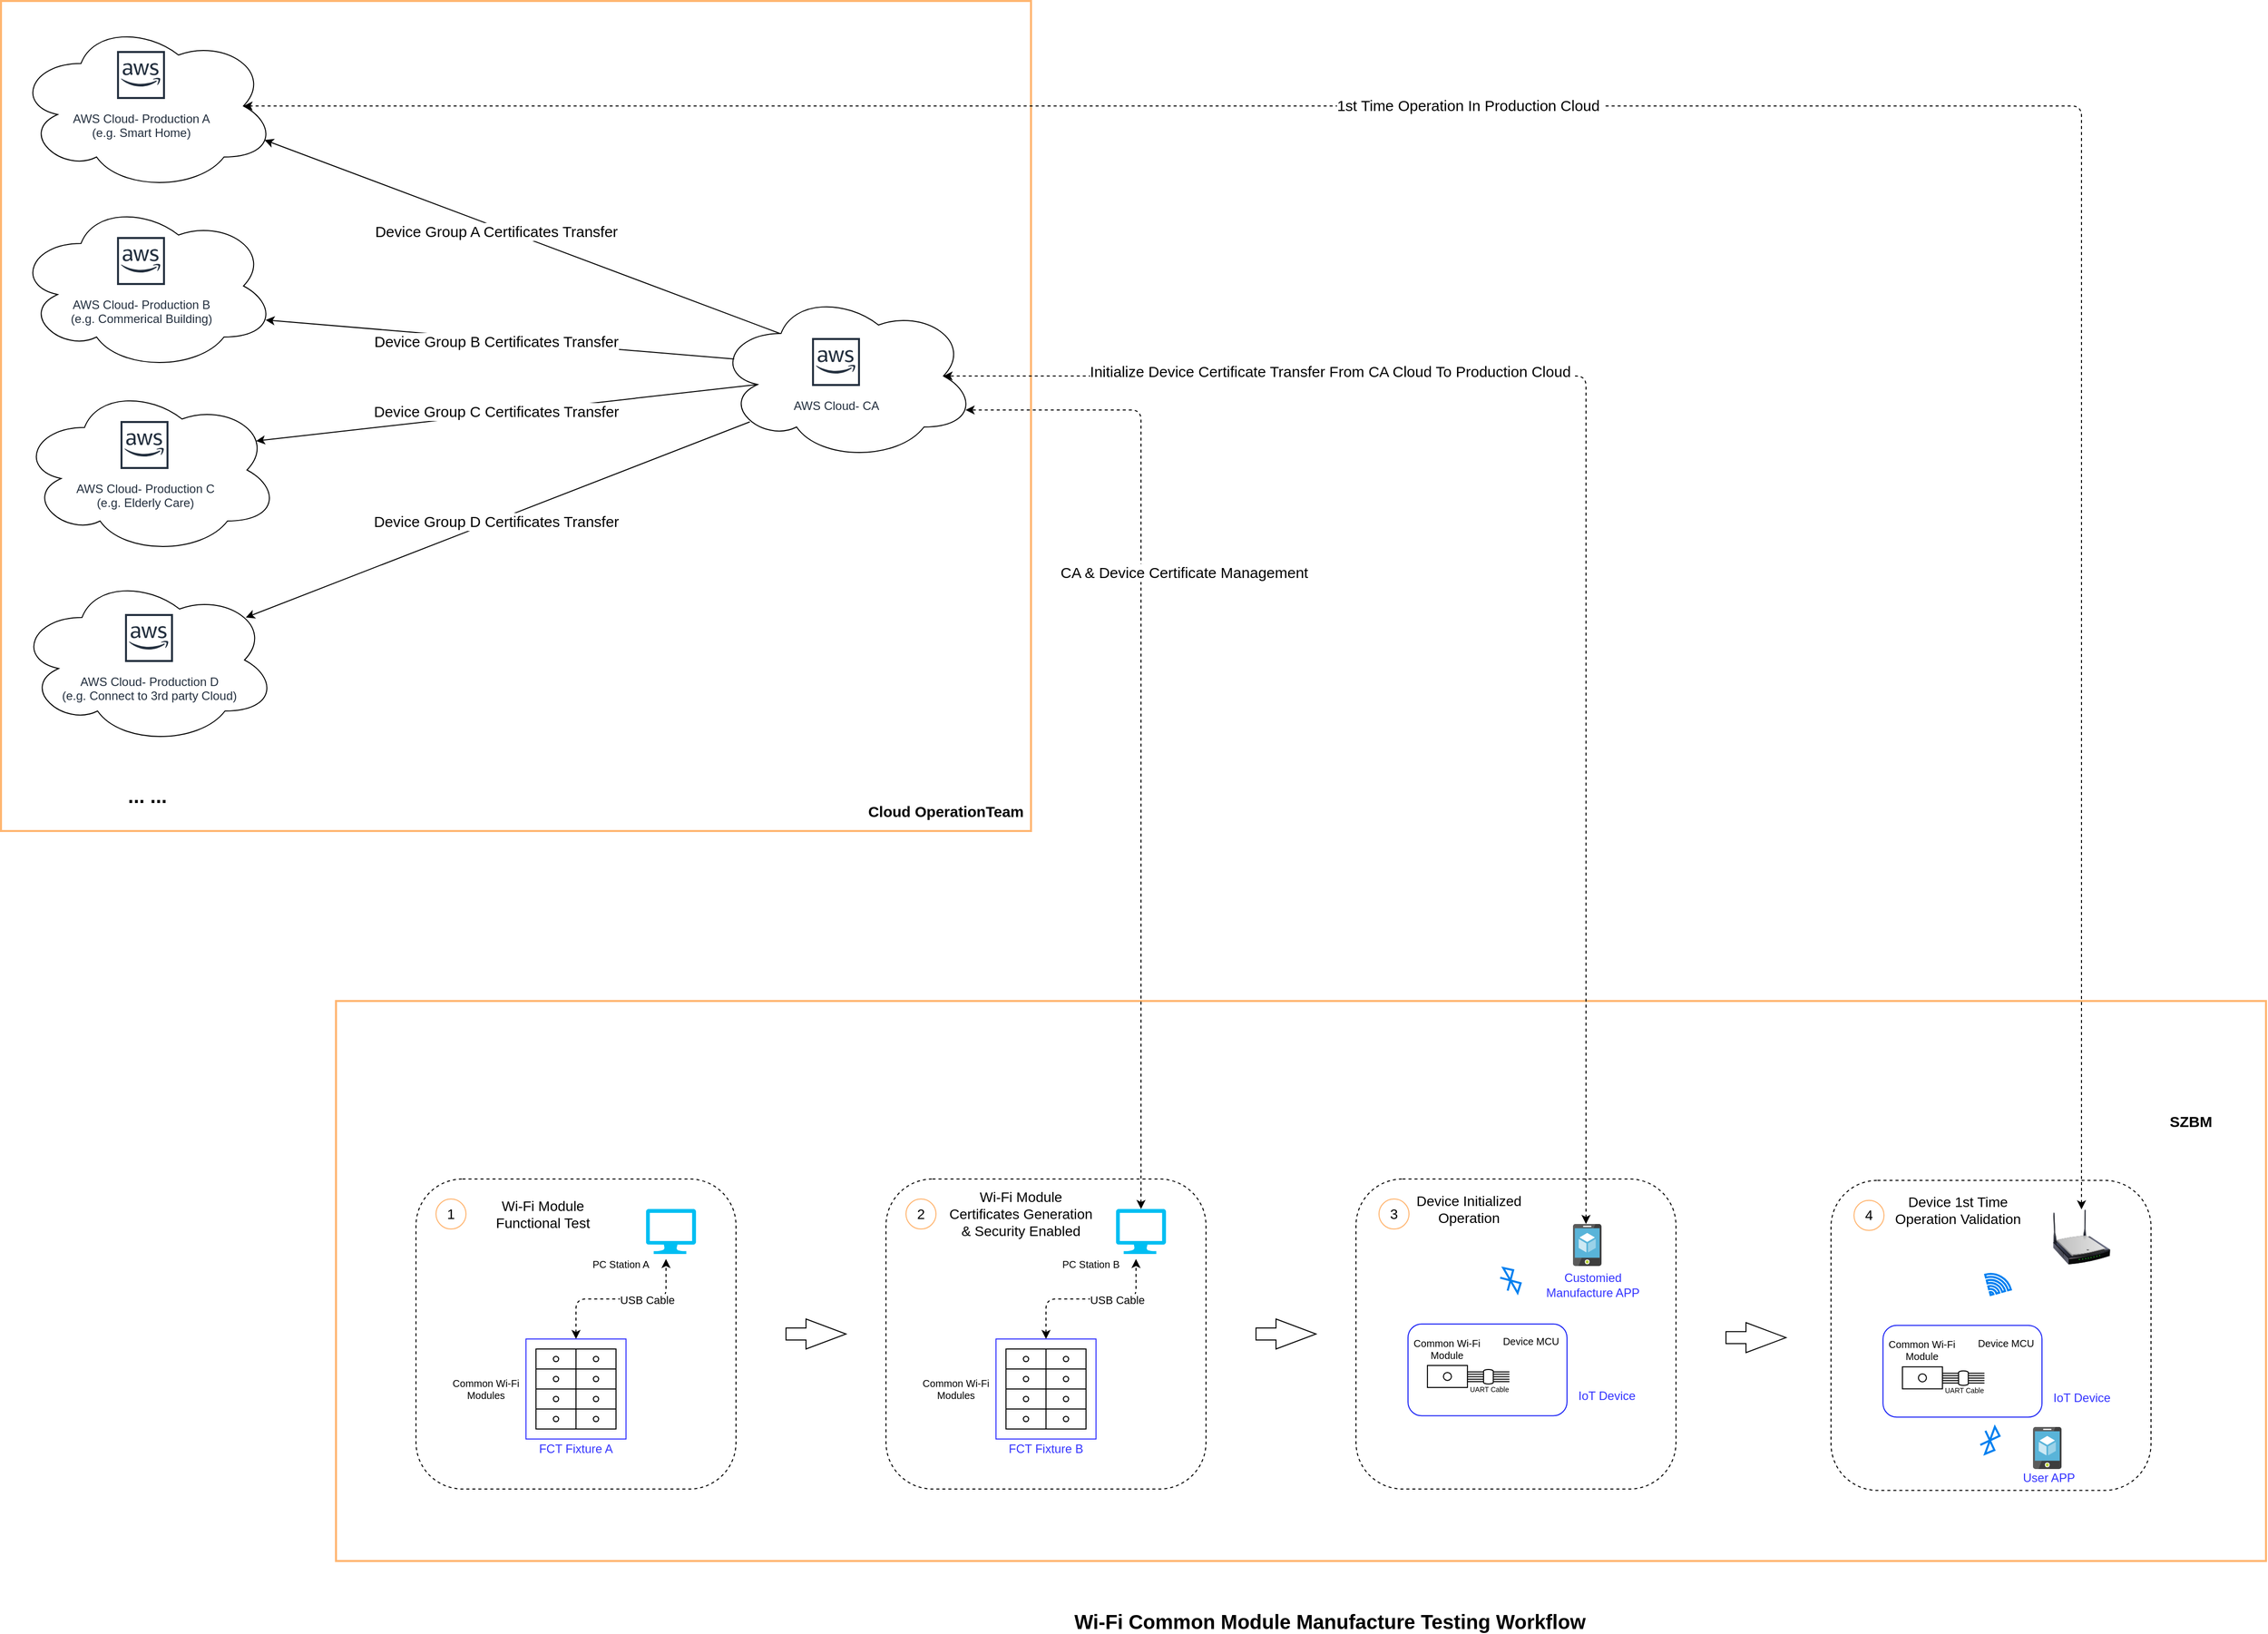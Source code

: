 <mxfile version="14.1.1" type="github">
  <diagram id="2Hf9CZ00S8ynS14T1NxW" name="Page-1">
    <mxGraphModel dx="4899" dy="2023" grid="1" gridSize="10" guides="1" tooltips="1" connect="1" arrows="1" fold="1" page="1" pageScale="1" pageWidth="1654" pageHeight="2336" math="0" shadow="0">
      <root>
        <mxCell id="0" />
        <mxCell id="1" parent="0" />
        <mxCell id="sBYjH0_UJTp_EUdpmLKk-81" value="" style="rounded=1;whiteSpace=wrap;html=1;fillColor=none;fontSize=10;dashed=1;" parent="1" vertex="1">
          <mxGeometry x="-205" y="1228" width="320" height="310" as="geometry" />
        </mxCell>
        <mxCell id="sBYjH0_UJTp_EUdpmLKk-93" value="" style="rounded=1;whiteSpace=wrap;html=1;fillColor=none;fontSize=10;dashed=1;" parent="1" vertex="1">
          <mxGeometry x="-675" y="1228" width="320" height="310" as="geometry" />
        </mxCell>
        <mxCell id="sBYjH0_UJTp_EUdpmLKk-76" value="" style="rounded=0;whiteSpace=wrap;html=1;fillColor=none;fontSize=14;fontColor=#000000;strokeColor=#FFB570;strokeWidth=2;" parent="1" vertex="1">
          <mxGeometry x="-1225" y="1050" width="1930" height="560" as="geometry" />
        </mxCell>
        <mxCell id="sBYjH0_UJTp_EUdpmLKk-37" value="" style="ellipse;shape=cloud;whiteSpace=wrap;html=1;fillColor=none;" parent="1" vertex="1">
          <mxGeometry x="-845" y="340" width="260" height="170" as="geometry" />
        </mxCell>
        <mxCell id="sBYjH0_UJTp_EUdpmLKk-1" value="" style="rounded=0;whiteSpace=wrap;html=1;fillColor=none;fontSize=14;fontColor=#000000;strokeColor=#FFB570;strokeWidth=2;" parent="1" vertex="1">
          <mxGeometry x="-1560" y="50" width="1030" height="830" as="geometry" />
        </mxCell>
        <mxCell id="sBYjH0_UJTp_EUdpmLKk-3" value="" style="rounded=1;whiteSpace=wrap;html=1;fillColor=none;fontSize=10;dashed=1;" parent="1" vertex="1">
          <mxGeometry x="-1145" y="1228" width="320" height="310" as="geometry" />
        </mxCell>
        <mxCell id="sBYjH0_UJTp_EUdpmLKk-4" value="1" style="ellipse;whiteSpace=wrap;html=1;aspect=fixed;strokeColor=#FFB570;fontSize=14;" parent="1" vertex="1">
          <mxGeometry x="-1125" y="1248" width="30" height="30" as="geometry" />
        </mxCell>
        <mxCell id="sBYjH0_UJTp_EUdpmLKk-5" value="" style="pointerEvents=1;verticalLabelPosition=bottom;shadow=0;dashed=0;align=center;html=1;verticalAlign=top;shape=mxgraph.electrical.miscellaneous.terminal_board" parent="1" vertex="1">
          <mxGeometry x="-1025" y="1398" width="40" height="80" as="geometry" />
        </mxCell>
        <mxCell id="sBYjH0_UJTp_EUdpmLKk-6" value="" style="pointerEvents=1;verticalLabelPosition=bottom;shadow=0;dashed=0;align=center;html=1;verticalAlign=top;shape=mxgraph.electrical.miscellaneous.terminal_board" parent="1" vertex="1">
          <mxGeometry x="-985" y="1398" width="40" height="80" as="geometry" />
        </mxCell>
        <mxCell id="sBYjH0_UJTp_EUdpmLKk-7" value="" style="endArrow=classic;html=1;dashed=1;edgeStyle=orthogonalEdgeStyle;exitX=0.5;exitY=0;exitDx=0;exitDy=0;startArrow=classic;" parent="1" source="sBYjH0_UJTp_EUdpmLKk-9" edge="1">
          <mxGeometry width="50" height="50" relative="1" as="geometry">
            <mxPoint x="-985" y="1373" as="sourcePoint" />
            <mxPoint x="-895" y="1308" as="targetPoint" />
            <Array as="points">
              <mxPoint x="-985" y="1348" />
              <mxPoint x="-895" y="1348" />
            </Array>
          </mxGeometry>
        </mxCell>
        <mxCell id="sBYjH0_UJTp_EUdpmLKk-8" value="USB Cable" style="edgeLabel;html=1;align=center;verticalAlign=middle;resizable=0;points=[];" parent="sBYjH0_UJTp_EUdpmLKk-7" vertex="1" connectable="0">
          <mxGeometry x="0.308" y="-1" relative="1" as="geometry">
            <mxPoint as="offset" />
          </mxGeometry>
        </mxCell>
        <mxCell id="sBYjH0_UJTp_EUdpmLKk-9" value="" style="whiteSpace=wrap;html=1;aspect=fixed;fillColor=none;strokeColor=#3333FF;" parent="1" vertex="1">
          <mxGeometry x="-1035" y="1388" width="100" height="100" as="geometry" />
        </mxCell>
        <mxCell id="sBYjH0_UJTp_EUdpmLKk-10" value="" style="verticalLabelPosition=bottom;html=1;verticalAlign=top;align=center;strokeColor=none;fillColor=#00BEF2;shape=mxgraph.azure.computer;pointerEvents=1;" parent="1" vertex="1">
          <mxGeometry x="-915" y="1258" width="50" height="45" as="geometry" />
        </mxCell>
        <mxCell id="sBYjH0_UJTp_EUdpmLKk-11" value="FCT Fixture A" style="text;html=1;strokeColor=none;fillColor=none;align=center;verticalAlign=middle;whiteSpace=wrap;rounded=0;fontColor=#3333FF;" parent="1" vertex="1">
          <mxGeometry x="-1025" y="1488" width="80" height="20" as="geometry" />
        </mxCell>
        <mxCell id="sBYjH0_UJTp_EUdpmLKk-12" value="Common Wi-Fi Modules" style="text;html=1;strokeColor=none;fillColor=none;align=center;verticalAlign=middle;whiteSpace=wrap;rounded=0;fontSize=10;" parent="1" vertex="1">
          <mxGeometry x="-1125" y="1428" width="100" height="20" as="geometry" />
        </mxCell>
        <mxCell id="sBYjH0_UJTp_EUdpmLKk-15" value="" style="html=1;shadow=0;dashed=0;align=center;verticalAlign=middle;shape=mxgraph.arrows2.arrow;dy=0.6;dx=40;notch=0;strokeColor=#000000;fillColor=none;fontSize=10;fontColor=#000000;" parent="1" vertex="1">
          <mxGeometry x="-775" y="1368" width="60" height="30" as="geometry" />
        </mxCell>
        <mxCell id="sBYjH0_UJTp_EUdpmLKk-25" value="Wi-Fi Module Functional Test" style="text;html=1;strokeColor=none;fillColor=none;align=center;verticalAlign=middle;whiteSpace=wrap;rounded=0;fontSize=14;" parent="1" vertex="1">
          <mxGeometry x="-1093" y="1253" width="150" height="20" as="geometry" />
        </mxCell>
        <mxCell id="sBYjH0_UJTp_EUdpmLKk-26" value="Wi-Fi Module Certificates Generation&lt;br&gt;&amp;amp; Security Enabled" style="text;html=1;strokeColor=none;fillColor=none;align=center;verticalAlign=middle;whiteSpace=wrap;rounded=0;fontSize=14;" parent="1" vertex="1">
          <mxGeometry x="-615" y="1253" width="150" height="20" as="geometry" />
        </mxCell>
        <mxCell id="sBYjH0_UJTp_EUdpmLKk-27" value="&lt;font style=&quot;font-size: 20px&quot;&gt;Wi-Fi Common Module Manufacture Testing Workflow&lt;/font&gt;" style="text;html=1;strokeColor=none;fillColor=none;align=center;verticalAlign=middle;whiteSpace=wrap;rounded=0;fontSize=14;fontStyle=1" parent="1" vertex="1">
          <mxGeometry x="-506.5" y="1660" width="550" height="20" as="geometry" />
        </mxCell>
        <mxCell id="sBYjH0_UJTp_EUdpmLKk-28" value="AWS Cloud- CA" style="outlineConnect=0;fontColor=#232F3E;gradientColor=none;strokeColor=#232F3E;fillColor=#ffffff;dashed=0;verticalLabelPosition=bottom;verticalAlign=top;align=center;html=1;fontSize=12;fontStyle=0;aspect=fixed;shape=mxgraph.aws4.resourceIcon;resIcon=mxgraph.aws4.aws_cloud;" parent="1" vertex="1">
          <mxGeometry x="-755" y="381" width="60" height="60" as="geometry" />
        </mxCell>
        <mxCell id="sBYjH0_UJTp_EUdpmLKk-29" value="AWS Cloud- Production A &lt;br&gt;(e.g. Smart Home)" style="outlineConnect=0;fontColor=#232F3E;gradientColor=none;strokeColor=#232F3E;fillColor=#ffffff;dashed=0;verticalLabelPosition=bottom;verticalAlign=top;align=center;html=1;fontSize=12;fontStyle=0;aspect=fixed;shape=mxgraph.aws4.resourceIcon;resIcon=mxgraph.aws4.aws_cloud;" parent="1" vertex="1">
          <mxGeometry x="-1450" y="94" width="60" height="60" as="geometry" />
        </mxCell>
        <mxCell id="sBYjH0_UJTp_EUdpmLKk-30" value="AWS Cloud- Production B&lt;br&gt;(e.g. Commerical Building)" style="outlineConnect=0;fontColor=#232F3E;gradientColor=none;strokeColor=#232F3E;fillColor=#ffffff;dashed=0;verticalLabelPosition=bottom;verticalAlign=top;align=center;html=1;fontSize=12;fontStyle=0;aspect=fixed;shape=mxgraph.aws4.resourceIcon;resIcon=mxgraph.aws4.aws_cloud;" parent="1" vertex="1">
          <mxGeometry x="-1450" y="280" width="60" height="60" as="geometry" />
        </mxCell>
        <mxCell id="sBYjH0_UJTp_EUdpmLKk-31" value="AWS Cloud- Production C&lt;br&gt;(e.g. Elderly Care)" style="outlineConnect=0;fontColor=#232F3E;gradientColor=none;strokeColor=#232F3E;fillColor=#ffffff;dashed=0;verticalLabelPosition=bottom;verticalAlign=top;align=center;html=1;fontSize=12;fontStyle=0;aspect=fixed;shape=mxgraph.aws4.resourceIcon;resIcon=mxgraph.aws4.aws_cloud;" parent="1" vertex="1">
          <mxGeometry x="-1446.5" y="464" width="60" height="60" as="geometry" />
        </mxCell>
        <mxCell id="sBYjH0_UJTp_EUdpmLKk-32" value="AWS Cloud- Production D&lt;br&gt;(e.g. Connect to 3rd party Cloud)" style="outlineConnect=0;fontColor=#232F3E;gradientColor=none;strokeColor=#232F3E;fillColor=#ffffff;dashed=0;verticalLabelPosition=bottom;verticalAlign=top;align=center;html=1;fontSize=12;fontStyle=0;aspect=fixed;shape=mxgraph.aws4.resourceIcon;resIcon=mxgraph.aws4.aws_cloud;" parent="1" vertex="1">
          <mxGeometry x="-1442" y="657" width="60" height="60" as="geometry" />
        </mxCell>
        <mxCell id="sBYjH0_UJTp_EUdpmLKk-36" value="" style="ellipse;shape=cloud;whiteSpace=wrap;html=1;fillColor=none;" parent="1" vertex="1">
          <mxGeometry x="-1545" y="70" width="260" height="170" as="geometry" />
        </mxCell>
        <mxCell id="sBYjH0_UJTp_EUdpmLKk-39" value="" style="ellipse;shape=cloud;whiteSpace=wrap;html=1;fillColor=none;" parent="1" vertex="1">
          <mxGeometry x="-1544" y="624" width="260" height="170" as="geometry" />
        </mxCell>
        <mxCell id="sBYjH0_UJTp_EUdpmLKk-40" value="" style="ellipse;shape=cloud;whiteSpace=wrap;html=1;fillColor=none;" parent="1" vertex="1">
          <mxGeometry x="-1541.5" y="434" width="260" height="170" as="geometry" />
        </mxCell>
        <mxCell id="sBYjH0_UJTp_EUdpmLKk-41" value="" style="ellipse;shape=cloud;whiteSpace=wrap;html=1;fillColor=none;" parent="1" vertex="1">
          <mxGeometry x="-1545" y="250" width="260" height="170" as="geometry" />
        </mxCell>
        <mxCell id="sBYjH0_UJTp_EUdpmLKk-42" value="&lt;font style=&quot;font-size: 20px&quot;&gt;&lt;b&gt;... ...&lt;/b&gt;&lt;/font&gt;" style="text;html=1;strokeColor=none;fillColor=none;align=center;verticalAlign=middle;whiteSpace=wrap;rounded=0;strokeWidth=2;" parent="1" vertex="1">
          <mxGeometry x="-1456.5" y="834" width="85" height="20" as="geometry" />
        </mxCell>
        <mxCell id="sBYjH0_UJTp_EUdpmLKk-50" value="&lt;span style=&quot;font-size: 15px&quot;&gt;Device Group A Certificates Transfer&lt;/span&gt;" style="endArrow=classic;html=1;entryX=0.96;entryY=0.7;entryDx=0;entryDy=0;entryPerimeter=0;exitX=0.25;exitY=0.25;exitDx=0;exitDy=0;exitPerimeter=0;" parent="1" edge="1">
          <mxGeometry x="0.097" y="4" relative="1" as="geometry">
            <mxPoint x="-781" y="382.5" as="sourcePoint" />
            <mxPoint x="-1296.4" y="189.0" as="targetPoint" />
            <mxPoint as="offset" />
          </mxGeometry>
        </mxCell>
        <mxCell id="sBYjH0_UJTp_EUdpmLKk-54" value="&lt;span style=&quot;font-size: 15px&quot;&gt;Device Group B Certificates Transfer&lt;/span&gt;" style="endArrow=classic;html=1;entryX=0.96;entryY=0.7;entryDx=0;entryDy=0;entryPerimeter=0;exitX=0.07;exitY=0.4;exitDx=0;exitDy=0;exitPerimeter=0;" parent="1" source="sBYjH0_UJTp_EUdpmLKk-37" target="sBYjH0_UJTp_EUdpmLKk-41" edge="1">
          <mxGeometry x="0.016" y="2" relative="1" as="geometry">
            <mxPoint x="-779.6" y="590.75" as="sourcePoint" />
            <mxPoint x="-1295" y="397.25" as="targetPoint" />
            <mxPoint as="offset" />
          </mxGeometry>
        </mxCell>
        <mxCell id="sBYjH0_UJTp_EUdpmLKk-56" value="&lt;span style=&quot;font-size: 15px&quot;&gt;Device Group C Certificates Transfer&lt;/span&gt;" style="endArrow=classic;html=1;entryX=0.96;entryY=0.7;entryDx=0;entryDy=0;entryPerimeter=0;exitX=0.16;exitY=0.55;exitDx=0;exitDy=0;exitPerimeter=0;" parent="1" source="sBYjH0_UJTp_EUdpmLKk-37" edge="1">
          <mxGeometry x="0.042" y="-3" relative="1" as="geometry">
            <mxPoint x="-789.6" y="683.5" as="sourcePoint" />
            <mxPoint x="-1305" y="490.0" as="targetPoint" />
            <mxPoint as="offset" />
          </mxGeometry>
        </mxCell>
        <mxCell id="sBYjH0_UJTp_EUdpmLKk-58" value="&lt;span style=&quot;font-size: 15px&quot;&gt;Device Group D Certificates Transfer&lt;/span&gt;" style="endArrow=classic;html=1;entryX=0.88;entryY=0.25;entryDx=0;entryDy=0;entryPerimeter=0;exitX=0.13;exitY=0.77;exitDx=0;exitDy=0;exitPerimeter=0;" parent="1" source="sBYjH0_UJTp_EUdpmLKk-37" target="sBYjH0_UJTp_EUdpmLKk-39" edge="1">
          <mxGeometry x="0.008" y="1" relative="1" as="geometry">
            <mxPoint x="-709.6" y="817.5" as="sourcePoint" />
            <mxPoint x="-1225" y="624.0" as="targetPoint" />
            <mxPoint as="offset" />
          </mxGeometry>
        </mxCell>
        <mxCell id="sBYjH0_UJTp_EUdpmLKk-60" value="" style="shape=image;html=1;verticalAlign=top;verticalLabelPosition=bottom;labelBackgroundColor=#ffffff;imageAspect=0;aspect=fixed;image=https://cdn2.iconfinder.com/data/icons/blocked-out-2/29/office-128.png;strokeWidth=2;fillColor=none;" parent="1" vertex="1">
          <mxGeometry x="600" y="1090" width="60" height="60" as="geometry" />
        </mxCell>
        <mxCell id="sBYjH0_UJTp_EUdpmLKk-65" value="PC Station A" style="text;html=1;strokeColor=none;fillColor=none;align=center;verticalAlign=middle;whiteSpace=wrap;rounded=0;fontSize=10;" parent="1" vertex="1">
          <mxGeometry x="-990" y="1303" width="100" height="20" as="geometry" />
        </mxCell>
        <mxCell id="sBYjH0_UJTp_EUdpmLKk-72" value="&lt;font style=&quot;font-size: 15px&quot;&gt;SZBM&lt;/font&gt;" style="text;html=1;strokeColor=none;fillColor=none;align=center;verticalAlign=middle;whiteSpace=wrap;rounded=0;fontSize=14;fontStyle=1" parent="1" vertex="1">
          <mxGeometry x="595" y="1160" width="70" height="20" as="geometry" />
        </mxCell>
        <mxCell id="sBYjH0_UJTp_EUdpmLKk-77" value="" style="shape=image;html=1;verticalAlign=top;verticalLabelPosition=bottom;labelBackgroundColor=#ffffff;imageAspect=0;aspect=fixed;image=https://cdn3.iconfinder.com/data/icons/basic-user-interface-5/64/setting_preference_option_maintenance_main_gear-128.png;strokeWidth=2;fillColor=none;" parent="1" vertex="1">
          <mxGeometry x="-650" y="770" width="80" height="80" as="geometry" />
        </mxCell>
        <mxCell id="sBYjH0_UJTp_EUdpmLKk-78" value="&lt;font style=&quot;font-size: 15px&quot;&gt;Cloud OperationTeam&lt;/font&gt;" style="text;html=1;strokeColor=none;fillColor=none;align=center;verticalAlign=middle;whiteSpace=wrap;rounded=0;fontSize=14;fontStyle=1" parent="1" vertex="1">
          <mxGeometry x="-700" y="850" width="170" height="20" as="geometry" />
        </mxCell>
        <mxCell id="sBYjH0_UJTp_EUdpmLKk-79" value="" style="endArrow=classic;html=1;dashed=1;edgeStyle=orthogonalEdgeStyle;startArrow=classic;entryX=0.96;entryY=0.7;entryDx=0;entryDy=0;entryPerimeter=0;exitX=0.5;exitY=0;exitDx=0;exitDy=0;exitPerimeter=0;" parent="1" source="sBYjH0_UJTp_EUdpmLKk-100" target="sBYjH0_UJTp_EUdpmLKk-37" edge="1">
          <mxGeometry width="50" height="50" relative="1" as="geometry">
            <mxPoint x="-445" y="1220" as="sourcePoint" />
            <mxPoint x="-600" y="547.31" as="targetPoint" />
            <Array as="points">
              <mxPoint x="-420" y="459" />
            </Array>
          </mxGeometry>
        </mxCell>
        <mxCell id="sBYjH0_UJTp_EUdpmLKk-80" value="CA &amp;amp; Device Certificate Management&amp;nbsp;" style="edgeLabel;html=1;align=center;verticalAlign=middle;resizable=0;points=[];fontSize=15;" parent="sBYjH0_UJTp_EUdpmLKk-79" vertex="1" connectable="0">
          <mxGeometry x="0.308" y="-1" relative="1" as="geometry">
            <mxPoint x="44" as="offset" />
          </mxGeometry>
        </mxCell>
        <mxCell id="sBYjH0_UJTp_EUdpmLKk-82" value="3" style="ellipse;whiteSpace=wrap;html=1;aspect=fixed;strokeColor=#FFB570;fontSize=14;" parent="1" vertex="1">
          <mxGeometry x="-182" y="1248" width="30" height="30" as="geometry" />
        </mxCell>
        <mxCell id="sBYjH0_UJTp_EUdpmLKk-90" value="Common Wi-Fi Module" style="text;html=1;strokeColor=none;fillColor=none;align=center;verticalAlign=middle;whiteSpace=wrap;rounded=0;fontSize=10;" parent="1" vertex="1">
          <mxGeometry x="-164" y="1387.75" width="100" height="20" as="geometry" />
        </mxCell>
        <mxCell id="sBYjH0_UJTp_EUdpmLKk-91" value="Device Initialized Operation" style="text;html=1;strokeColor=none;fillColor=none;align=center;verticalAlign=middle;whiteSpace=wrap;rounded=0;fontSize=14;" parent="1" vertex="1">
          <mxGeometry x="-167.22" y="1248" width="150" height="20" as="geometry" />
        </mxCell>
        <mxCell id="sBYjH0_UJTp_EUdpmLKk-94" value="2" style="ellipse;whiteSpace=wrap;html=1;aspect=fixed;strokeColor=#FFB570;fontSize=14;" parent="1" vertex="1">
          <mxGeometry x="-655" y="1248" width="30" height="30" as="geometry" />
        </mxCell>
        <mxCell id="sBYjH0_UJTp_EUdpmLKk-95" value="" style="pointerEvents=1;verticalLabelPosition=bottom;shadow=0;dashed=0;align=center;html=1;verticalAlign=top;shape=mxgraph.electrical.miscellaneous.terminal_board" parent="1" vertex="1">
          <mxGeometry x="-555" y="1398" width="40" height="80" as="geometry" />
        </mxCell>
        <mxCell id="sBYjH0_UJTp_EUdpmLKk-96" value="" style="pointerEvents=1;verticalLabelPosition=bottom;shadow=0;dashed=0;align=center;html=1;verticalAlign=top;shape=mxgraph.electrical.miscellaneous.terminal_board" parent="1" vertex="1">
          <mxGeometry x="-515" y="1398" width="40" height="80" as="geometry" />
        </mxCell>
        <mxCell id="sBYjH0_UJTp_EUdpmLKk-97" value="" style="endArrow=classic;html=1;dashed=1;edgeStyle=orthogonalEdgeStyle;exitX=0.5;exitY=0;exitDx=0;exitDy=0;startArrow=classic;" parent="1" source="sBYjH0_UJTp_EUdpmLKk-99" edge="1">
          <mxGeometry width="50" height="50" relative="1" as="geometry">
            <mxPoint x="-515" y="1373" as="sourcePoint" />
            <mxPoint x="-425" y="1308" as="targetPoint" />
            <Array as="points">
              <mxPoint x="-515" y="1348" />
              <mxPoint x="-425" y="1348" />
            </Array>
          </mxGeometry>
        </mxCell>
        <mxCell id="sBYjH0_UJTp_EUdpmLKk-98" value="USB Cable" style="edgeLabel;html=1;align=center;verticalAlign=middle;resizable=0;points=[];" parent="sBYjH0_UJTp_EUdpmLKk-97" vertex="1" connectable="0">
          <mxGeometry x="0.308" y="-1" relative="1" as="geometry">
            <mxPoint as="offset" />
          </mxGeometry>
        </mxCell>
        <mxCell id="sBYjH0_UJTp_EUdpmLKk-99" value="" style="whiteSpace=wrap;html=1;aspect=fixed;fillColor=none;strokeColor=#3333FF;" parent="1" vertex="1">
          <mxGeometry x="-565" y="1388" width="100" height="100" as="geometry" />
        </mxCell>
        <mxCell id="sBYjH0_UJTp_EUdpmLKk-100" value="" style="verticalLabelPosition=bottom;html=1;verticalAlign=top;align=center;strokeColor=none;fillColor=#00BEF2;shape=mxgraph.azure.computer;pointerEvents=1;" parent="1" vertex="1">
          <mxGeometry x="-445" y="1258" width="50" height="45" as="geometry" />
        </mxCell>
        <mxCell id="sBYjH0_UJTp_EUdpmLKk-101" value="FCT Fixture B" style="text;html=1;strokeColor=none;fillColor=none;align=center;verticalAlign=middle;whiteSpace=wrap;rounded=0;fontColor=#3333FF;" parent="1" vertex="1">
          <mxGeometry x="-555" y="1488" width="80" height="20" as="geometry" />
        </mxCell>
        <mxCell id="sBYjH0_UJTp_EUdpmLKk-102" value="Common Wi-Fi Modules" style="text;html=1;strokeColor=none;fillColor=none;align=center;verticalAlign=middle;whiteSpace=wrap;rounded=0;fontSize=10;" parent="1" vertex="1">
          <mxGeometry x="-655" y="1428" width="100" height="20" as="geometry" />
        </mxCell>
        <mxCell id="sBYjH0_UJTp_EUdpmLKk-103" value="" style="html=1;shadow=0;dashed=0;align=center;verticalAlign=middle;shape=mxgraph.arrows2.arrow;dy=0.6;dx=40;notch=0;strokeColor=#000000;fillColor=none;fontSize=10;fontColor=#000000;" parent="1" vertex="1">
          <mxGeometry x="-305" y="1368" width="60" height="30" as="geometry" />
        </mxCell>
        <mxCell id="sBYjH0_UJTp_EUdpmLKk-105" value="PC Station B" style="text;html=1;strokeColor=none;fillColor=none;align=center;verticalAlign=middle;whiteSpace=wrap;rounded=0;fontSize=10;" parent="1" vertex="1">
          <mxGeometry x="-520" y="1303" width="100" height="20" as="geometry" />
        </mxCell>
        <mxCell id="sBYjH0_UJTp_EUdpmLKk-107" value="" style="rounded=0;whiteSpace=wrap;html=1;strokeWidth=1;fillColor=none;" parent="1" vertex="1">
          <mxGeometry x="-133.57" y="1414.46" width="40" height="22" as="geometry" />
        </mxCell>
        <mxCell id="sBYjH0_UJTp_EUdpmLKk-112" style="edgeStyle=none;rounded=0;orthogonalLoop=1;jettySize=auto;html=1;exitX=1;exitY=0;exitDx=0;exitDy=0;startArrow=classic;startFill=1;" parent="1" source="sBYjH0_UJTp_EUdpmLKk-107" target="sBYjH0_UJTp_EUdpmLKk-107" edge="1">
          <mxGeometry relative="1" as="geometry" />
        </mxCell>
        <mxCell id="sBYjH0_UJTp_EUdpmLKk-113" style="edgeStyle=none;rounded=0;orthogonalLoop=1;jettySize=auto;html=1;exitX=1;exitY=1;exitDx=0;exitDy=0;startArrow=classic;startFill=1;" parent="1" source="sBYjH0_UJTp_EUdpmLKk-107" target="sBYjH0_UJTp_EUdpmLKk-107" edge="1">
          <mxGeometry relative="1" as="geometry" />
        </mxCell>
        <mxCell id="sBYjH0_UJTp_EUdpmLKk-114" value="" style="ellipse;whiteSpace=wrap;html=1;aspect=fixed;strokeWidth=1;fillColor=none;" parent="1" vertex="1">
          <mxGeometry x="-117.57" y="1421.46" width="8" height="8" as="geometry" />
        </mxCell>
        <mxCell id="sBYjH0_UJTp_EUdpmLKk-117" value="" style="shape=image;html=1;verticalAlign=top;verticalLabelPosition=bottom;labelBackgroundColor=#ffffff;imageAspect=0;aspect=fixed;image=https://cdn3.iconfinder.com/data/icons/network-and-communications-10/32/network_hardware_processor_microprocessor-128.png;strokeWidth=1;fillColor=none;" parent="1" vertex="1">
          <mxGeometry x="-53.57" y="1400.25" width="46" height="46" as="geometry" />
        </mxCell>
        <mxCell id="sBYjH0_UJTp_EUdpmLKk-121" value="" style="verticalLabelPosition=bottom;shadow=0;dashed=0;align=center;html=1;verticalAlign=top;shape=mxgraph.electrical.transmission.cable_group;pointerEvents=1;strokeWidth=1;fillColor=none;" parent="1" vertex="1">
          <mxGeometry x="-93.57" y="1418.5" width="42" height="14.5" as="geometry" />
        </mxCell>
        <mxCell id="sBYjH0_UJTp_EUdpmLKk-122" value="Device MCU" style="text;html=1;strokeColor=none;fillColor=none;align=center;verticalAlign=middle;whiteSpace=wrap;rounded=0;fontSize=10;" parent="1" vertex="1">
          <mxGeometry x="-79.57" y="1380.25" width="100" height="20" as="geometry" />
        </mxCell>
        <mxCell id="sBYjH0_UJTp_EUdpmLKk-123" value="UART Cable" style="text;html=1;strokeColor=none;fillColor=none;align=center;verticalAlign=middle;whiteSpace=wrap;rounded=0;fontSize=7;" parent="1" vertex="1">
          <mxGeometry x="-100.07" y="1429" width="57" height="20" as="geometry" />
        </mxCell>
        <mxCell id="sBYjH0_UJTp_EUdpmLKk-124" value="" style="rounded=1;whiteSpace=wrap;html=1;strokeWidth=1;fillColor=none;fontSize=7;fontColor=#1820F5;strokeColor=#1820F5;" parent="1" vertex="1">
          <mxGeometry x="-153" y="1373" width="159" height="91.75" as="geometry" />
        </mxCell>
        <mxCell id="sBYjH0_UJTp_EUdpmLKk-127" value="IoT Device" style="text;html=1;strokeColor=none;fillColor=none;align=center;verticalAlign=middle;whiteSpace=wrap;rounded=0;fontColor=#3333FF;" parent="1" vertex="1">
          <mxGeometry x="6" y="1435.25" width="80" height="20" as="geometry" />
        </mxCell>
        <mxCell id="sBYjH0_UJTp_EUdpmLKk-128" value="" style="shape=image;html=1;verticalAlign=top;verticalLabelPosition=bottom;labelBackgroundColor=#ffffff;imageAspect=0;aspect=fixed;image=https://cdn2.iconfinder.com/data/icons/bathroom-line-1/64/Bidets-128.png;strokeColor=#1820F5;strokeWidth=1;fillColor=none;fontSize=7;fontColor=#1820F5;" parent="1" vertex="1">
          <mxGeometry x="11" y="1404.88" width="32.5" height="32.5" as="geometry" />
        </mxCell>
        <mxCell id="sBYjH0_UJTp_EUdpmLKk-129" value="" style="shape=image;html=1;verticalAlign=top;verticalLabelPosition=bottom;labelBackgroundColor=#ffffff;imageAspect=0;aspect=fixed;image=https://cdn2.iconfinder.com/data/icons/bathroom-line-1/64/faucet-128.png;strokeColor=#1820F5;strokeWidth=1;fillColor=none;fontSize=7;fontColor=#1820F5;" parent="1" vertex="1">
          <mxGeometry x="36.13" y="1382.5" width="29.75" height="29.75" as="geometry" />
        </mxCell>
        <mxCell id="sBYjH0_UJTp_EUdpmLKk-130" value="" style="shape=image;html=1;verticalAlign=top;verticalLabelPosition=bottom;labelBackgroundColor=#ffffff;imageAspect=0;aspect=fixed;image=https://cdn2.iconfinder.com/data/icons/bathroom-line-1/64/Tub-128.png;strokeColor=#1820F5;strokeWidth=1;fillColor=none;fontSize=7;fontColor=#1820F5;" parent="1" vertex="1">
          <mxGeometry x="49" y="1403" width="32" height="32" as="geometry" />
        </mxCell>
        <mxCell id="sBYjH0_UJTp_EUdpmLKk-135" value="" style="html=1;verticalLabelPosition=bottom;align=center;labelBackgroundColor=#ffffff;verticalAlign=top;strokeWidth=2;strokeColor=#0080F0;shadow=0;dashed=0;shape=mxgraph.ios7.icons.bluetooth;pointerEvents=1;fillColor=none;fontSize=7;fontColor=#1820F5;rotation=-30;" parent="1" vertex="1">
          <mxGeometry x="-58.07" y="1315" width="15" height="28.8" as="geometry" />
        </mxCell>
        <mxCell id="sBYjH0_UJTp_EUdpmLKk-136" value="" style="aspect=fixed;html=1;points=[];align=center;image;fontSize=12;image=img/lib/mscae/App_Service_Mobile_App.svg;strokeColor=#1820F5;strokeWidth=1;fillColor=none;" parent="1" vertex="1">
          <mxGeometry x="11.94" y="1273" width="28.56" height="42" as="geometry" />
        </mxCell>
        <mxCell id="sBYjH0_UJTp_EUdpmLKk-146" value="" style="endArrow=classic;html=1;dashed=1;edgeStyle=orthogonalEdgeStyle;startArrow=classic;entryX=0.875;entryY=0.5;entryDx=0;entryDy=0;entryPerimeter=0;" parent="1" source="sBYjH0_UJTp_EUdpmLKk-136" target="sBYjH0_UJTp_EUdpmLKk-37" edge="1">
          <mxGeometry width="50" height="50" relative="1" as="geometry">
            <mxPoint x="-0.18" y="1268.005" as="sourcePoint" />
            <mxPoint x="-150.98" y="459.01" as="targetPoint" />
            <Array as="points">
              <mxPoint x="25" y="425" />
            </Array>
          </mxGeometry>
        </mxCell>
        <mxCell id="sBYjH0_UJTp_EUdpmLKk-147" value="Initialize Device Certificate Transfer From CA Cloud To Production Cloud&amp;nbsp;" style="edgeLabel;html=1;align=center;verticalAlign=middle;resizable=0;points=[];fontSize=15;" parent="sBYjH0_UJTp_EUdpmLKk-146" vertex="1" connectable="0">
          <mxGeometry x="0.308" y="-1" relative="1" as="geometry">
            <mxPoint x="-127.48" y="-4" as="offset" />
          </mxGeometry>
        </mxCell>
        <mxCell id="sBYjH0_UJTp_EUdpmLKk-149" value="" style="endArrow=classic;html=1;dashed=1;edgeStyle=orthogonalEdgeStyle;startArrow=classic;entryX=0.875;entryY=0.5;entryDx=0;entryDy=0;entryPerimeter=0;" parent="1" target="sBYjH0_UJTp_EUdpmLKk-36" edge="1" source="sBYjH0_UJTp_EUdpmLKk-175">
          <mxGeometry width="50" height="50" relative="1" as="geometry">
            <mxPoint x="230" y="790" as="sourcePoint" />
            <mxPoint x="-580" y="250" as="targetPoint" />
            <Array as="points">
              <mxPoint x="521" y="155" />
            </Array>
          </mxGeometry>
        </mxCell>
        <mxCell id="sBYjH0_UJTp_EUdpmLKk-150" value="1st Time Operation In Production Cloud&amp;nbsp;" style="edgeLabel;html=1;align=center;verticalAlign=middle;resizable=0;points=[];fontSize=15;" parent="sBYjH0_UJTp_EUdpmLKk-149" vertex="1" connectable="0">
          <mxGeometry x="0.308" y="-1" relative="1" as="geometry">
            <mxPoint x="208.55" as="offset" />
          </mxGeometry>
        </mxCell>
        <mxCell id="sBYjH0_UJTp_EUdpmLKk-152" value="" style="shape=image;html=1;verticalAlign=top;verticalLabelPosition=bottom;labelBackgroundColor=#ffffff;imageAspect=0;aspect=fixed;image=https://cdn4.iconfinder.com/data/icons/construction-hand-drawn/38/construction_hand_drawn_icon__worker-128.png;strokeColor=#1820F5;strokeWidth=1;fillColor=none;fontSize=20;fontColor=#1820F5;" parent="1" vertex="1">
          <mxGeometry x="56" y="1475.05" width="43.9" height="43.9" as="geometry" />
        </mxCell>
        <mxCell id="sBYjH0_UJTp_EUdpmLKk-153" value="" style="shape=image;html=1;verticalAlign=top;verticalLabelPosition=bottom;labelBackgroundColor=#ffffff;imageAspect=0;aspect=fixed;image=https://cdn4.iconfinder.com/data/icons/construction-hand-drawn/38/construction_hand_drawn_icon__worker-128.png;strokeColor=#1820F5;strokeWidth=1;fillColor=none;fontSize=20;fontColor=#1820F5;" parent="1" vertex="1">
          <mxGeometry x="-420" y="1479.2" width="43.9" height="43.9" as="geometry" />
        </mxCell>
        <mxCell id="sBYjH0_UJTp_EUdpmLKk-154" value="" style="shape=image;html=1;verticalAlign=top;verticalLabelPosition=bottom;labelBackgroundColor=#ffffff;imageAspect=0;aspect=fixed;image=https://cdn4.iconfinder.com/data/icons/construction-hand-drawn/38/construction_hand_drawn_icon__worker-128.png;strokeColor=#1820F5;strokeWidth=1;fillColor=none;fontSize=20;fontColor=#1820F5;" parent="1" vertex="1">
          <mxGeometry x="-895" y="1475.05" width="43.9" height="43.9" as="geometry" />
        </mxCell>
        <mxCell id="sBYjH0_UJTp_EUdpmLKk-155" value="" style="rounded=1;whiteSpace=wrap;html=1;fillColor=none;fontSize=10;dashed=1;" parent="1" vertex="1">
          <mxGeometry x="270" y="1229.38" width="320" height="310" as="geometry" />
        </mxCell>
        <mxCell id="sBYjH0_UJTp_EUdpmLKk-156" value="4" style="ellipse;whiteSpace=wrap;html=1;aspect=fixed;strokeColor=#FFB570;fontSize=14;" parent="1" vertex="1">
          <mxGeometry x="293" y="1249.38" width="30" height="30" as="geometry" />
        </mxCell>
        <mxCell id="sBYjH0_UJTp_EUdpmLKk-157" value="Common Wi-Fi Module" style="text;html=1;strokeColor=none;fillColor=none;align=center;verticalAlign=middle;whiteSpace=wrap;rounded=0;fontSize=10;" parent="1" vertex="1">
          <mxGeometry x="311" y="1389.13" width="100" height="20" as="geometry" />
        </mxCell>
        <mxCell id="sBYjH0_UJTp_EUdpmLKk-158" value="Device 1st Time Operation Validation" style="text;html=1;strokeColor=none;fillColor=none;align=center;verticalAlign=middle;whiteSpace=wrap;rounded=0;fontSize=14;" parent="1" vertex="1">
          <mxGeometry x="322.0" y="1249.38" width="150" height="20" as="geometry" />
        </mxCell>
        <mxCell id="sBYjH0_UJTp_EUdpmLKk-159" value="" style="rounded=0;whiteSpace=wrap;html=1;strokeWidth=1;fillColor=none;" parent="1" vertex="1">
          <mxGeometry x="341.43" y="1415.84" width="40" height="22" as="geometry" />
        </mxCell>
        <mxCell id="sBYjH0_UJTp_EUdpmLKk-160" style="edgeStyle=none;rounded=0;orthogonalLoop=1;jettySize=auto;html=1;exitX=1;exitY=0;exitDx=0;exitDy=0;startArrow=classic;startFill=1;" parent="1" source="sBYjH0_UJTp_EUdpmLKk-159" target="sBYjH0_UJTp_EUdpmLKk-159" edge="1">
          <mxGeometry relative="1" as="geometry" />
        </mxCell>
        <mxCell id="sBYjH0_UJTp_EUdpmLKk-161" style="edgeStyle=none;rounded=0;orthogonalLoop=1;jettySize=auto;html=1;exitX=1;exitY=1;exitDx=0;exitDy=0;startArrow=classic;startFill=1;" parent="1" source="sBYjH0_UJTp_EUdpmLKk-159" target="sBYjH0_UJTp_EUdpmLKk-159" edge="1">
          <mxGeometry relative="1" as="geometry" />
        </mxCell>
        <mxCell id="sBYjH0_UJTp_EUdpmLKk-162" value="" style="ellipse;whiteSpace=wrap;html=1;aspect=fixed;strokeWidth=1;fillColor=none;" parent="1" vertex="1">
          <mxGeometry x="357.43" y="1422.84" width="8" height="8" as="geometry" />
        </mxCell>
        <mxCell id="sBYjH0_UJTp_EUdpmLKk-163" value="" style="shape=image;html=1;verticalAlign=top;verticalLabelPosition=bottom;labelBackgroundColor=#ffffff;imageAspect=0;aspect=fixed;image=https://cdn3.iconfinder.com/data/icons/network-and-communications-10/32/network_hardware_processor_microprocessor-128.png;strokeWidth=1;fillColor=none;" parent="1" vertex="1">
          <mxGeometry x="421.43" y="1401.63" width="46" height="46" as="geometry" />
        </mxCell>
        <mxCell id="sBYjH0_UJTp_EUdpmLKk-164" value="" style="verticalLabelPosition=bottom;shadow=0;dashed=0;align=center;html=1;verticalAlign=top;shape=mxgraph.electrical.transmission.cable_group;pointerEvents=1;strokeWidth=1;fillColor=none;" parent="1" vertex="1">
          <mxGeometry x="381.43" y="1419.88" width="42" height="14.5" as="geometry" />
        </mxCell>
        <mxCell id="sBYjH0_UJTp_EUdpmLKk-165" value="Device MCU" style="text;html=1;strokeColor=none;fillColor=none;align=center;verticalAlign=middle;whiteSpace=wrap;rounded=0;fontSize=10;" parent="1" vertex="1">
          <mxGeometry x="395.43" y="1381.63" width="100" height="20" as="geometry" />
        </mxCell>
        <mxCell id="sBYjH0_UJTp_EUdpmLKk-166" value="UART Cable" style="text;html=1;strokeColor=none;fillColor=none;align=center;verticalAlign=middle;whiteSpace=wrap;rounded=0;fontSize=7;" parent="1" vertex="1">
          <mxGeometry x="374.93" y="1430.38" width="57" height="20" as="geometry" />
        </mxCell>
        <mxCell id="sBYjH0_UJTp_EUdpmLKk-167" value="" style="rounded=1;whiteSpace=wrap;html=1;strokeWidth=1;fillColor=none;fontSize=7;fontColor=#1820F5;strokeColor=#1820F5;" parent="1" vertex="1">
          <mxGeometry x="322" y="1374.38" width="159" height="91.75" as="geometry" />
        </mxCell>
        <mxCell id="sBYjH0_UJTp_EUdpmLKk-168" value="IoT Device" style="text;html=1;strokeColor=none;fillColor=none;align=center;verticalAlign=middle;whiteSpace=wrap;rounded=0;fontColor=#3333FF;" parent="1" vertex="1">
          <mxGeometry x="481" y="1436.63" width="80" height="20" as="geometry" />
        </mxCell>
        <mxCell id="sBYjH0_UJTp_EUdpmLKk-169" value="" style="shape=image;html=1;verticalAlign=top;verticalLabelPosition=bottom;labelBackgroundColor=#ffffff;imageAspect=0;aspect=fixed;image=https://cdn2.iconfinder.com/data/icons/bathroom-line-1/64/Bidets-128.png;strokeColor=#1820F5;strokeWidth=1;fillColor=none;fontSize=7;fontColor=#1820F5;" parent="1" vertex="1">
          <mxGeometry x="486" y="1406.26" width="32.5" height="32.5" as="geometry" />
        </mxCell>
        <mxCell id="sBYjH0_UJTp_EUdpmLKk-170" value="" style="shape=image;html=1;verticalAlign=top;verticalLabelPosition=bottom;labelBackgroundColor=#ffffff;imageAspect=0;aspect=fixed;image=https://cdn2.iconfinder.com/data/icons/bathroom-line-1/64/faucet-128.png;strokeColor=#1820F5;strokeWidth=1;fillColor=none;fontSize=7;fontColor=#1820F5;" parent="1" vertex="1">
          <mxGeometry x="511.13" y="1383.88" width="29.75" height="29.75" as="geometry" />
        </mxCell>
        <mxCell id="sBYjH0_UJTp_EUdpmLKk-171" value="" style="shape=image;html=1;verticalAlign=top;verticalLabelPosition=bottom;labelBackgroundColor=#ffffff;imageAspect=0;aspect=fixed;image=https://cdn2.iconfinder.com/data/icons/bathroom-line-1/64/Tub-128.png;strokeColor=#1820F5;strokeWidth=1;fillColor=none;fontSize=7;fontColor=#1820F5;" parent="1" vertex="1">
          <mxGeometry x="524" y="1404.38" width="32" height="32" as="geometry" />
        </mxCell>
        <mxCell id="sBYjH0_UJTp_EUdpmLKk-172" value="" style="html=1;verticalLabelPosition=bottom;align=center;labelBackgroundColor=#ffffff;verticalAlign=top;strokeWidth=2;strokeColor=#0080F0;shadow=0;dashed=0;shape=mxgraph.ios7.icons.wifi;pointerEvents=1;fillColor=none;fontSize=7;fontColor=#1820F5;rotation=30;" parent="1" vertex="1">
          <mxGeometry x="420" y="1324.38" width="29.7" height="21" as="geometry" />
        </mxCell>
        <mxCell id="sBYjH0_UJTp_EUdpmLKk-173" value="" style="html=1;verticalLabelPosition=bottom;align=center;labelBackgroundColor=#ffffff;verticalAlign=top;strokeWidth=2;strokeColor=#0080F0;shadow=0;dashed=0;shape=mxgraph.ios7.icons.bluetooth;pointerEvents=1;fillColor=none;fontSize=7;fontColor=#1820F5;rotation=20;" parent="1" vertex="1">
          <mxGeometry x="421.43" y="1475.05" width="15" height="28.8" as="geometry" />
        </mxCell>
        <mxCell id="sBYjH0_UJTp_EUdpmLKk-174" value="" style="aspect=fixed;html=1;points=[];align=center;image;fontSize=12;image=img/lib/mscae/App_Service_Mobile_App.svg;strokeColor=#1820F5;strokeWidth=1;fillColor=none;" parent="1" vertex="1">
          <mxGeometry x="472" y="1476" width="28.56" height="42" as="geometry" />
        </mxCell>
        <mxCell id="sBYjH0_UJTp_EUdpmLKk-175" value="" style="image;html=1;image=img/lib/clip_art/networking/Wireless_Router_N_128x128.png;strokeColor=#1820F5;strokeWidth=1;fillColor=none;fontSize=7;fontColor=#1820F5;" parent="1" vertex="1">
          <mxGeometry x="482" y="1258.38" width="77" height="55" as="geometry" />
        </mxCell>
        <mxCell id="sBYjH0_UJTp_EUdpmLKk-176" value="" style="shape=image;html=1;verticalAlign=top;verticalLabelPosition=bottom;labelBackgroundColor=#ffffff;imageAspect=0;aspect=fixed;image=https://cdn4.iconfinder.com/data/icons/construction-hand-drawn/38/construction_hand_drawn_icon__worker-128.png;strokeColor=#1820F5;strokeWidth=1;fillColor=none;fontSize=20;fontColor=#1820F5;" parent="1" vertex="1">
          <mxGeometry x="531" y="1476.43" width="43.9" height="43.9" as="geometry" />
        </mxCell>
        <mxCell id="sBYjH0_UJTp_EUdpmLKk-177" value="Customied Manufacture APP" style="text;html=1;strokeColor=none;fillColor=none;align=center;verticalAlign=middle;whiteSpace=wrap;rounded=0;fontColor=#3333FF;" parent="1" vertex="1">
          <mxGeometry x="-17.22" y="1323.8" width="97.75" height="20" as="geometry" />
        </mxCell>
        <mxCell id="vn5zpIuFy9Mp_Aaqx6cl-4" value="User APP" style="text;html=1;strokeColor=none;fillColor=none;align=center;verticalAlign=middle;whiteSpace=wrap;rounded=0;fontColor=#3333FF;" vertex="1" parent="1">
          <mxGeometry x="439.13" y="1517" width="97.75" height="20" as="geometry" />
        </mxCell>
        <mxCell id="vn5zpIuFy9Mp_Aaqx6cl-5" value="" style="html=1;shadow=0;dashed=0;align=center;verticalAlign=middle;shape=mxgraph.arrows2.arrow;dy=0.6;dx=40;notch=0;strokeColor=#000000;fillColor=none;fontSize=10;fontColor=#000000;" vertex="1" parent="1">
          <mxGeometry x="165" y="1371.63" width="60" height="30" as="geometry" />
        </mxCell>
      </root>
    </mxGraphModel>
  </diagram>
</mxfile>
